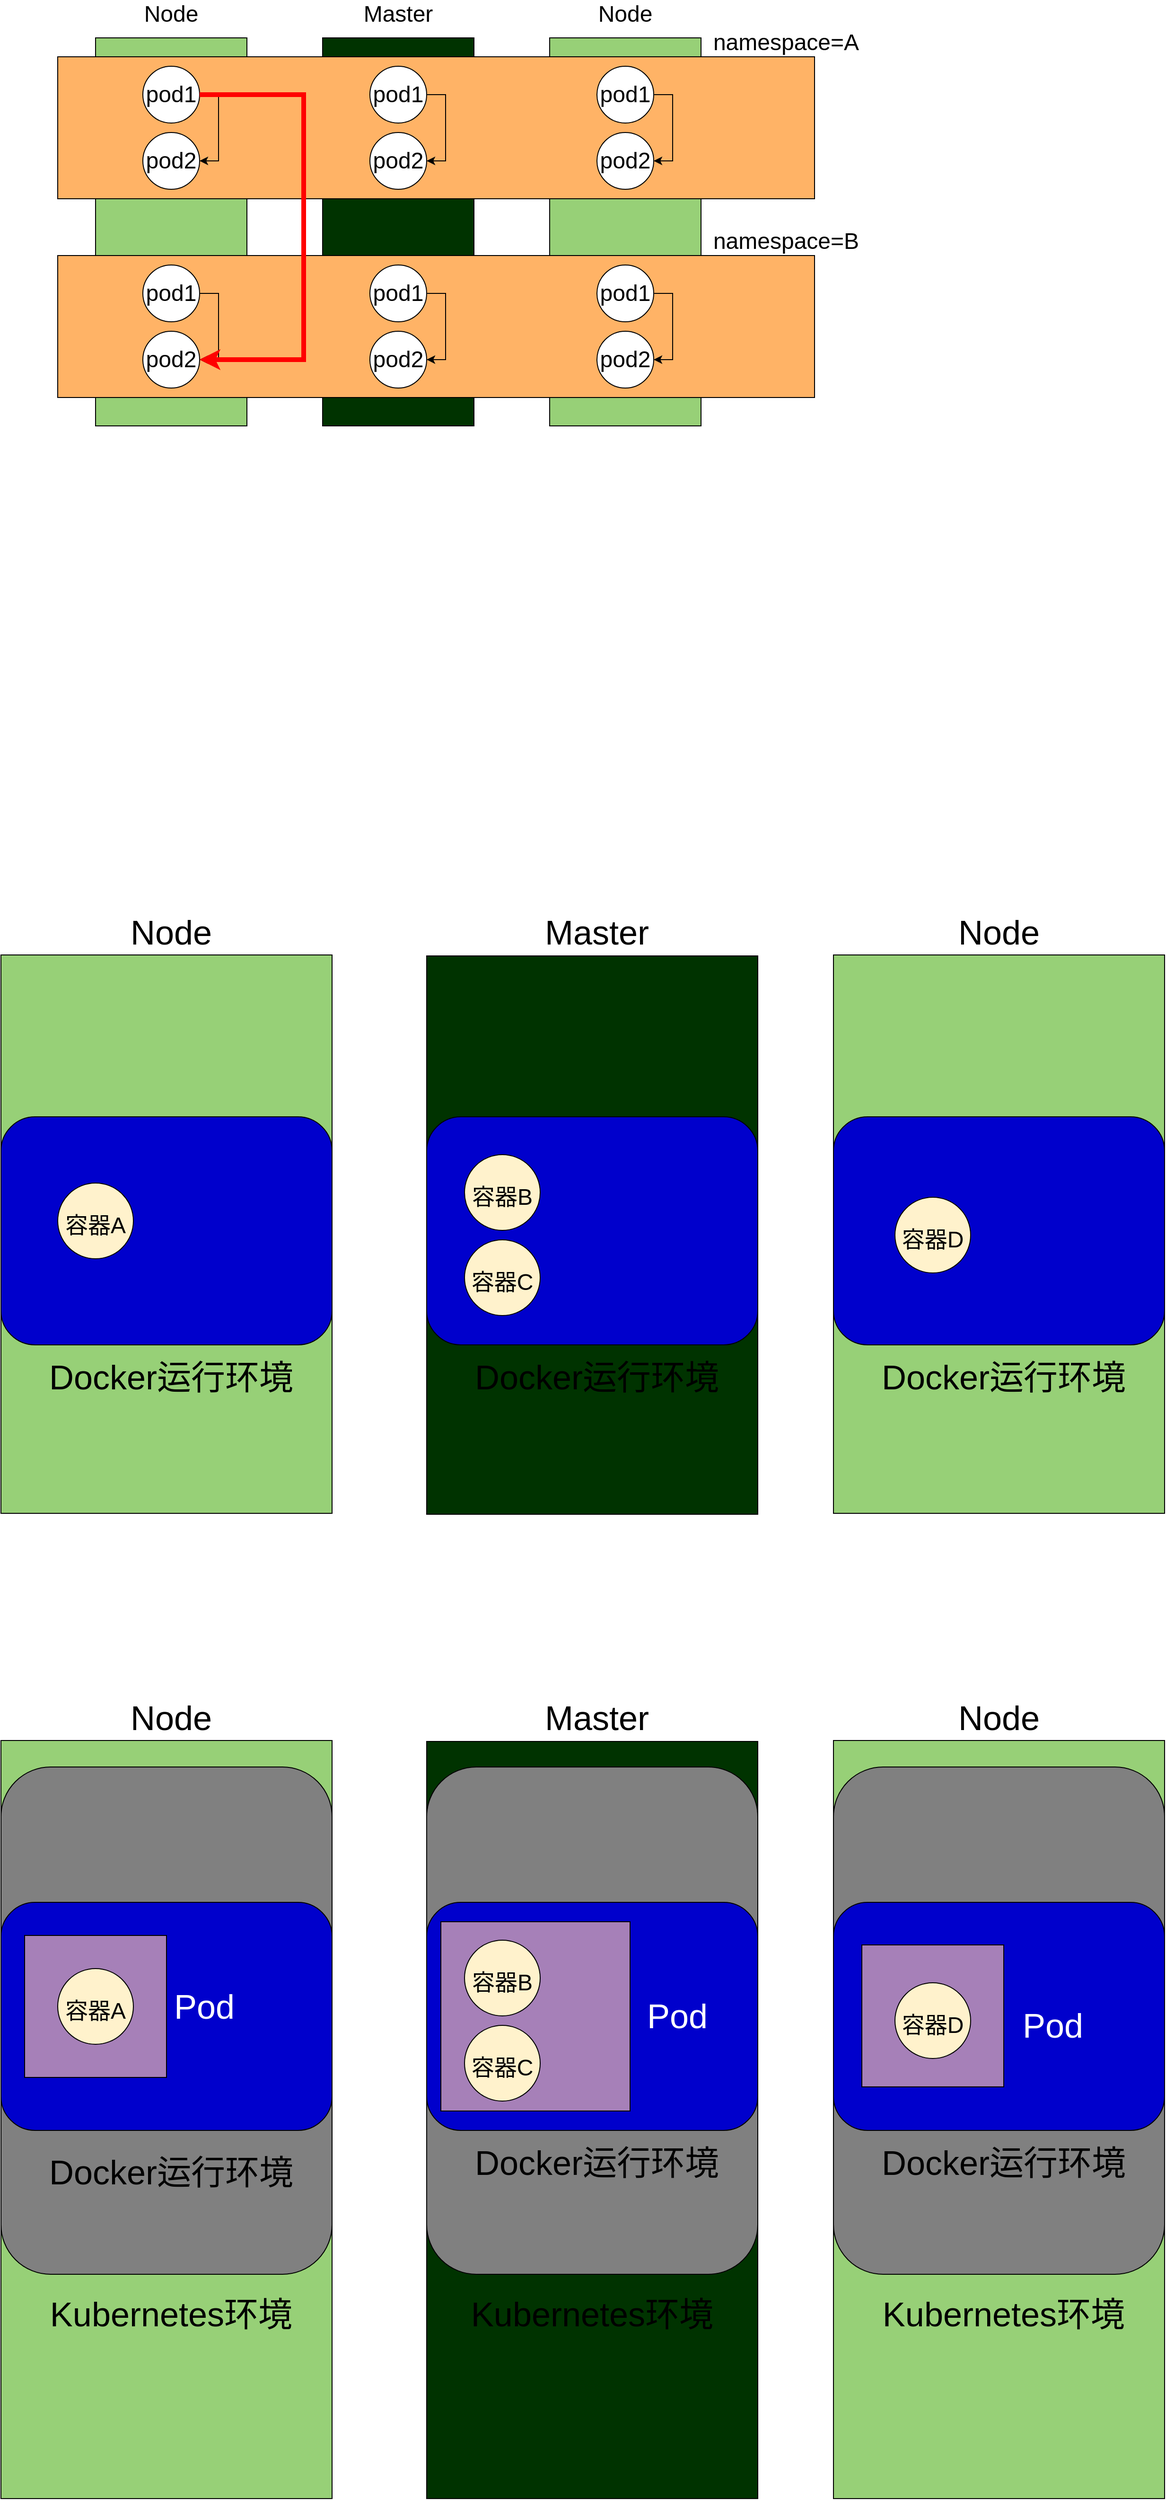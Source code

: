 <mxfile version="20.3.0" type="device"><diagram id="rmiQbkjiQ6N21LgOyDgN" name="第 1 页"><mxGraphModel dx="2095" dy="1393" grid="1" gridSize="10" guides="1" tooltips="1" connect="1" arrows="1" fold="1" page="1" pageScale="1" pageWidth="827" pageHeight="1169" math="0" shadow="0"><root><mxCell id="0"/><mxCell id="1" parent="0"/><mxCell id="IM_3Y2gtbz152d31dZrk-84" value="" style="rounded=0;whiteSpace=wrap;html=1;fillColor=#97D077;" vertex="1" parent="1"><mxGeometry x="520" y="2029" width="350" height="801" as="geometry"/></mxCell><mxCell id="IM_3Y2gtbz152d31dZrk-102" value="" style="rounded=1;whiteSpace=wrap;html=1;fontSize=36;fillColor=#808080;" vertex="1" parent="1"><mxGeometry x="520" y="2057" width="350" height="536" as="geometry"/></mxCell><mxCell id="IM_3Y2gtbz152d31dZrk-86" value="" style="rounded=0;whiteSpace=wrap;html=1;fillColor=#003300;" vertex="1" parent="1"><mxGeometry x="90" y="2030" width="350" height="800" as="geometry"/></mxCell><mxCell id="IM_3Y2gtbz152d31dZrk-101" value="" style="rounded=1;whiteSpace=wrap;html=1;fontSize=36;fillColor=#808080;" vertex="1" parent="1"><mxGeometry x="90" y="2057" width="350" height="536" as="geometry"/></mxCell><mxCell id="IM_3Y2gtbz152d31dZrk-85" value="" style="rounded=0;whiteSpace=wrap;html=1;fillColor=#97D077;" vertex="1" parent="1"><mxGeometry x="-360" y="2029" width="350" height="801" as="geometry"/></mxCell><mxCell id="IM_3Y2gtbz152d31dZrk-100" value="" style="rounded=1;whiteSpace=wrap;html=1;fontSize=36;fillColor=#808080;" vertex="1" parent="1"><mxGeometry x="-360" y="2057" width="350" height="536" as="geometry"/></mxCell><mxCell id="IM_3Y2gtbz152d31dZrk-5" value="" style="rounded=0;whiteSpace=wrap;html=1;fillColor=#97D077;" vertex="1" parent="1"><mxGeometry x="220" y="230" width="160" height="410" as="geometry"/></mxCell><mxCell id="IM_3Y2gtbz152d31dZrk-1" value="" style="rounded=0;whiteSpace=wrap;html=1;fillColor=#97D077;" vertex="1" parent="1"><mxGeometry x="-260" y="230" width="160" height="410" as="geometry"/></mxCell><mxCell id="IM_3Y2gtbz152d31dZrk-4" value="" style="rounded=0;whiteSpace=wrap;html=1;fillColor=#003300;" vertex="1" parent="1"><mxGeometry x="-20" y="230" width="160" height="410" as="geometry"/></mxCell><mxCell id="IM_3Y2gtbz152d31dZrk-17" value="" style="rounded=0;whiteSpace=wrap;html=1;fontSize=24;fillColor=#FFB366;" vertex="1" parent="1"><mxGeometry x="-300" y="250" width="800" height="150" as="geometry"/></mxCell><mxCell id="IM_3Y2gtbz152d31dZrk-6" value="&lt;font style=&quot;font-size: 24px;&quot;&gt;Node&lt;/font&gt;" style="text;html=1;strokeColor=none;fillColor=none;align=center;verticalAlign=middle;whiteSpace=wrap;rounded=0;" vertex="1" parent="1"><mxGeometry x="-210" y="190" width="60" height="30" as="geometry"/></mxCell><mxCell id="IM_3Y2gtbz152d31dZrk-8" value="&lt;font style=&quot;font-size: 24px;&quot;&gt;Master&lt;/font&gt;" style="text;html=1;strokeColor=none;fillColor=none;align=center;verticalAlign=middle;whiteSpace=wrap;rounded=0;" vertex="1" parent="1"><mxGeometry x="30" y="190" width="60" height="30" as="geometry"/></mxCell><mxCell id="IM_3Y2gtbz152d31dZrk-9" value="&lt;font style=&quot;font-size: 24px;&quot;&gt;Node&lt;/font&gt;" style="text;html=1;strokeColor=none;fillColor=none;align=center;verticalAlign=middle;whiteSpace=wrap;rounded=0;" vertex="1" parent="1"><mxGeometry x="270" y="190" width="60" height="30" as="geometry"/></mxCell><mxCell id="IM_3Y2gtbz152d31dZrk-19" style="edgeStyle=orthogonalEdgeStyle;rounded=0;orthogonalLoop=1;jettySize=auto;html=1;exitX=1;exitY=0.5;exitDx=0;exitDy=0;entryX=1;entryY=0.5;entryDx=0;entryDy=0;fontSize=24;" edge="1" parent="1" source="IM_3Y2gtbz152d31dZrk-10" target="IM_3Y2gtbz152d31dZrk-11"><mxGeometry relative="1" as="geometry"/></mxCell><mxCell id="IM_3Y2gtbz152d31dZrk-10" value="pod1" style="ellipse;whiteSpace=wrap;html=1;fontSize=24;" vertex="1" parent="1"><mxGeometry x="-210" y="260" width="60" height="60" as="geometry"/></mxCell><mxCell id="IM_3Y2gtbz152d31dZrk-11" value="pod2" style="ellipse;whiteSpace=wrap;html=1;fontSize=24;" vertex="1" parent="1"><mxGeometry x="-210" y="330" width="60" height="60" as="geometry"/></mxCell><mxCell id="IM_3Y2gtbz152d31dZrk-20" style="edgeStyle=orthogonalEdgeStyle;rounded=0;orthogonalLoop=1;jettySize=auto;html=1;exitX=1;exitY=0.5;exitDx=0;exitDy=0;entryX=1;entryY=0.5;entryDx=0;entryDy=0;fontSize=24;" edge="1" parent="1" source="IM_3Y2gtbz152d31dZrk-12" target="IM_3Y2gtbz152d31dZrk-13"><mxGeometry relative="1" as="geometry"/></mxCell><mxCell id="IM_3Y2gtbz152d31dZrk-12" value="pod1" style="ellipse;whiteSpace=wrap;html=1;fontSize=24;" vertex="1" parent="1"><mxGeometry x="30" y="260" width="60" height="60" as="geometry"/></mxCell><mxCell id="IM_3Y2gtbz152d31dZrk-13" value="pod2" style="ellipse;whiteSpace=wrap;html=1;fontSize=24;" vertex="1" parent="1"><mxGeometry x="30" y="330" width="60" height="60" as="geometry"/></mxCell><mxCell id="IM_3Y2gtbz152d31dZrk-21" style="edgeStyle=orthogonalEdgeStyle;rounded=0;orthogonalLoop=1;jettySize=auto;html=1;exitX=1;exitY=0.5;exitDx=0;exitDy=0;entryX=1;entryY=0.5;entryDx=0;entryDy=0;fontSize=24;" edge="1" parent="1" source="IM_3Y2gtbz152d31dZrk-14" target="IM_3Y2gtbz152d31dZrk-15"><mxGeometry relative="1" as="geometry"/></mxCell><mxCell id="IM_3Y2gtbz152d31dZrk-14" value="pod1" style="ellipse;whiteSpace=wrap;html=1;fontSize=24;" vertex="1" parent="1"><mxGeometry x="270" y="260" width="60" height="60" as="geometry"/></mxCell><mxCell id="IM_3Y2gtbz152d31dZrk-15" value="pod2" style="ellipse;whiteSpace=wrap;html=1;fontSize=24;" vertex="1" parent="1"><mxGeometry x="270" y="330" width="60" height="60" as="geometry"/></mxCell><mxCell id="IM_3Y2gtbz152d31dZrk-18" value="namespace=A" style="text;html=1;strokeColor=none;fillColor=none;align=center;verticalAlign=middle;whiteSpace=wrap;rounded=0;fontSize=24;" vertex="1" parent="1"><mxGeometry x="440" y="220" width="60" height="30" as="geometry"/></mxCell><mxCell id="IM_3Y2gtbz152d31dZrk-23" value="" style="rounded=0;whiteSpace=wrap;html=1;fontSize=24;fillColor=#FFB366;" vertex="1" parent="1"><mxGeometry x="-300" y="460" width="800" height="150" as="geometry"/></mxCell><mxCell id="IM_3Y2gtbz152d31dZrk-24" style="edgeStyle=orthogonalEdgeStyle;rounded=0;orthogonalLoop=1;jettySize=auto;html=1;exitX=1;exitY=0.5;exitDx=0;exitDy=0;entryX=1;entryY=0.5;entryDx=0;entryDy=0;fontSize=24;" edge="1" parent="1" source="IM_3Y2gtbz152d31dZrk-25" target="IM_3Y2gtbz152d31dZrk-26"><mxGeometry relative="1" as="geometry"/></mxCell><mxCell id="IM_3Y2gtbz152d31dZrk-25" value="pod1" style="ellipse;whiteSpace=wrap;html=1;fontSize=24;" vertex="1" parent="1"><mxGeometry x="-210" y="470" width="60" height="60" as="geometry"/></mxCell><mxCell id="IM_3Y2gtbz152d31dZrk-26" value="pod2" style="ellipse;whiteSpace=wrap;html=1;fontSize=24;" vertex="1" parent="1"><mxGeometry x="-210" y="540" width="60" height="60" as="geometry"/></mxCell><mxCell id="IM_3Y2gtbz152d31dZrk-27" style="edgeStyle=orthogonalEdgeStyle;rounded=0;orthogonalLoop=1;jettySize=auto;html=1;exitX=1;exitY=0.5;exitDx=0;exitDy=0;entryX=1;entryY=0.5;entryDx=0;entryDy=0;fontSize=24;" edge="1" parent="1" source="IM_3Y2gtbz152d31dZrk-28" target="IM_3Y2gtbz152d31dZrk-29"><mxGeometry relative="1" as="geometry"/></mxCell><mxCell id="IM_3Y2gtbz152d31dZrk-28" value="pod1" style="ellipse;whiteSpace=wrap;html=1;fontSize=24;" vertex="1" parent="1"><mxGeometry x="30" y="470" width="60" height="60" as="geometry"/></mxCell><mxCell id="IM_3Y2gtbz152d31dZrk-29" value="pod2" style="ellipse;whiteSpace=wrap;html=1;fontSize=24;" vertex="1" parent="1"><mxGeometry x="30" y="540" width="60" height="60" as="geometry"/></mxCell><mxCell id="IM_3Y2gtbz152d31dZrk-30" style="edgeStyle=orthogonalEdgeStyle;rounded=0;orthogonalLoop=1;jettySize=auto;html=1;exitX=1;exitY=0.5;exitDx=0;exitDy=0;entryX=1;entryY=0.5;entryDx=0;entryDy=0;fontSize=24;" edge="1" parent="1" source="IM_3Y2gtbz152d31dZrk-31" target="IM_3Y2gtbz152d31dZrk-32"><mxGeometry relative="1" as="geometry"/></mxCell><mxCell id="IM_3Y2gtbz152d31dZrk-31" value="pod1" style="ellipse;whiteSpace=wrap;html=1;fontSize=24;" vertex="1" parent="1"><mxGeometry x="270" y="470" width="60" height="60" as="geometry"/></mxCell><mxCell id="IM_3Y2gtbz152d31dZrk-32" value="pod2" style="ellipse;whiteSpace=wrap;html=1;fontSize=24;" vertex="1" parent="1"><mxGeometry x="270" y="540" width="60" height="60" as="geometry"/></mxCell><mxCell id="IM_3Y2gtbz152d31dZrk-33" value="namespace=B" style="text;html=1;strokeColor=none;fillColor=none;align=center;verticalAlign=middle;whiteSpace=wrap;rounded=0;fontSize=24;" vertex="1" parent="1"><mxGeometry x="440" y="430" width="60" height="30" as="geometry"/></mxCell><mxCell id="IM_3Y2gtbz152d31dZrk-34" style="edgeStyle=orthogonalEdgeStyle;rounded=0;orthogonalLoop=1;jettySize=auto;html=1;exitX=1;exitY=0.5;exitDx=0;exitDy=0;entryX=1;entryY=0.5;entryDx=0;entryDy=0;fontSize=24;strokeColor=#FF0000;strokeWidth=5;" edge="1" parent="1" source="IM_3Y2gtbz152d31dZrk-10" target="IM_3Y2gtbz152d31dZrk-26"><mxGeometry relative="1" as="geometry"><Array as="points"><mxPoint x="-40" y="290"/><mxPoint x="-40" y="570"/></Array></mxGeometry></mxCell><mxCell id="IM_3Y2gtbz152d31dZrk-36" value="" style="rounded=0;whiteSpace=wrap;html=1;fillColor=#97D077;" vertex="1" parent="1"><mxGeometry x="520" y="1199" width="350" height="590" as="geometry"/></mxCell><mxCell id="IM_3Y2gtbz152d31dZrk-37" value="" style="rounded=0;whiteSpace=wrap;html=1;fillColor=#97D077;" vertex="1" parent="1"><mxGeometry x="-360" y="1199" width="350" height="590" as="geometry"/></mxCell><mxCell id="IM_3Y2gtbz152d31dZrk-38" value="" style="rounded=0;whiteSpace=wrap;html=1;fillColor=#003300;" vertex="1" parent="1"><mxGeometry x="90" y="1200" width="350" height="590" as="geometry"/></mxCell><mxCell id="IM_3Y2gtbz152d31dZrk-40" value="&lt;font style=&quot;font-size: 36px;&quot;&gt;Node&lt;/font&gt;" style="text;html=1;strokeColor=none;fillColor=none;align=center;verticalAlign=middle;whiteSpace=wrap;rounded=0;" vertex="1" parent="1"><mxGeometry x="-210" y="1160" width="60" height="30" as="geometry"/></mxCell><mxCell id="IM_3Y2gtbz152d31dZrk-41" value="&lt;font style=&quot;font-size: 36px;&quot;&gt;Master&lt;/font&gt;" style="text;html=1;strokeColor=none;fillColor=none;align=center;verticalAlign=middle;whiteSpace=wrap;rounded=0;" vertex="1" parent="1"><mxGeometry x="240" y="1160" width="60" height="30" as="geometry"/></mxCell><mxCell id="IM_3Y2gtbz152d31dZrk-42" value="&lt;font style=&quot;font-size: 36px;&quot;&gt;Node&lt;/font&gt;" style="text;html=1;strokeColor=none;fillColor=none;align=center;verticalAlign=middle;whiteSpace=wrap;rounded=0;" vertex="1" parent="1"><mxGeometry x="665" y="1160" width="60" height="30" as="geometry"/></mxCell><mxCell id="IM_3Y2gtbz152d31dZrk-68" value="" style="rounded=1;whiteSpace=wrap;html=1;fontSize=36;fillColor=#0000CC;" vertex="1" parent="1"><mxGeometry x="-360" y="1370" width="350" height="241" as="geometry"/></mxCell><mxCell id="IM_3Y2gtbz152d31dZrk-69" value="&lt;span style=&quot;font-size: 36px;&quot;&gt;Docker运行环境&lt;/span&gt;" style="text;html=1;strokeColor=none;fillColor=none;align=center;verticalAlign=middle;whiteSpace=wrap;rounded=0;" vertex="1" parent="1"><mxGeometry x="-340" y="1580" width="320" height="130" as="geometry"/></mxCell><mxCell id="IM_3Y2gtbz152d31dZrk-71" value="&lt;span style=&quot;font-size: 36px;&quot;&gt;Docker运行环境&lt;/span&gt;" style="text;html=1;strokeColor=none;fillColor=none;align=center;verticalAlign=middle;whiteSpace=wrap;rounded=0;" vertex="1" parent="1"><mxGeometry x="110" y="1580" width="320" height="130" as="geometry"/></mxCell><mxCell id="IM_3Y2gtbz152d31dZrk-73" value="&lt;span style=&quot;font-size: 36px;&quot;&gt;Docker运行环境&lt;/span&gt;" style="text;html=1;strokeColor=none;fillColor=none;align=center;verticalAlign=middle;whiteSpace=wrap;rounded=0;" vertex="1" parent="1"><mxGeometry x="540" y="1580" width="320" height="130" as="geometry"/></mxCell><mxCell id="IM_3Y2gtbz152d31dZrk-74" value="&lt;font style=&quot;font-size: 24px;&quot;&gt;容器A&lt;/font&gt;" style="ellipse;whiteSpace=wrap;html=1;aspect=fixed;fontSize=36;fillColor=#FFF2CC;" vertex="1" parent="1"><mxGeometry x="-300" y="1440" width="80" height="80" as="geometry"/></mxCell><mxCell id="IM_3Y2gtbz152d31dZrk-77" value="" style="rounded=1;whiteSpace=wrap;html=1;fontSize=36;fillColor=#0000CC;" vertex="1" parent="1"><mxGeometry x="90" y="1370" width="350" height="241" as="geometry"/></mxCell><mxCell id="IM_3Y2gtbz152d31dZrk-78" value="" style="rounded=1;whiteSpace=wrap;html=1;fontSize=36;fillColor=#0000CC;" vertex="1" parent="1"><mxGeometry x="520" y="1370" width="350" height="241" as="geometry"/></mxCell><mxCell id="IM_3Y2gtbz152d31dZrk-79" value="&lt;font style=&quot;font-size: 24px;&quot;&gt;容器B&lt;/font&gt;" style="ellipse;whiteSpace=wrap;html=1;aspect=fixed;fontSize=36;fillColor=#FFF2CC;" vertex="1" parent="1"><mxGeometry x="130" y="1410" width="80" height="80" as="geometry"/></mxCell><mxCell id="IM_3Y2gtbz152d31dZrk-81" value="&lt;font style=&quot;font-size: 24px;&quot;&gt;容器C&lt;/font&gt;" style="ellipse;whiteSpace=wrap;html=1;aspect=fixed;fontSize=36;fillColor=#FFF2CC;" vertex="1" parent="1"><mxGeometry x="130" y="1500" width="80" height="80" as="geometry"/></mxCell><mxCell id="IM_3Y2gtbz152d31dZrk-83" value="&lt;font style=&quot;font-size: 24px;&quot;&gt;容器D&lt;/font&gt;" style="ellipse;whiteSpace=wrap;html=1;aspect=fixed;fontSize=36;fillColor=#FFF2CC;" vertex="1" parent="1"><mxGeometry x="585" y="1455" width="80" height="80" as="geometry"/></mxCell><mxCell id="IM_3Y2gtbz152d31dZrk-87" value="&lt;font style=&quot;font-size: 36px;&quot;&gt;Node&lt;/font&gt;" style="text;html=1;strokeColor=none;fillColor=none;align=center;verticalAlign=middle;whiteSpace=wrap;rounded=0;" vertex="1" parent="1"><mxGeometry x="-210" y="1990" width="60" height="30" as="geometry"/></mxCell><mxCell id="IM_3Y2gtbz152d31dZrk-88" value="&lt;font style=&quot;font-size: 36px;&quot;&gt;Master&lt;/font&gt;" style="text;html=1;strokeColor=none;fillColor=none;align=center;verticalAlign=middle;whiteSpace=wrap;rounded=0;" vertex="1" parent="1"><mxGeometry x="240" y="1990" width="60" height="30" as="geometry"/></mxCell><mxCell id="IM_3Y2gtbz152d31dZrk-89" value="&lt;font style=&quot;font-size: 36px;&quot;&gt;Node&lt;/font&gt;" style="text;html=1;strokeColor=none;fillColor=none;align=center;verticalAlign=middle;whiteSpace=wrap;rounded=0;" vertex="1" parent="1"><mxGeometry x="665" y="1990" width="60" height="30" as="geometry"/></mxCell><mxCell id="IM_3Y2gtbz152d31dZrk-90" value="" style="rounded=1;whiteSpace=wrap;html=1;fontSize=36;fillColor=#0000CC;" vertex="1" parent="1"><mxGeometry x="-360" y="2200" width="350" height="241" as="geometry"/></mxCell><mxCell id="IM_3Y2gtbz152d31dZrk-91" value="&lt;span style=&quot;font-size: 36px;&quot;&gt;Docker运行环境&lt;/span&gt;" style="text;html=1;strokeColor=none;fillColor=none;align=center;verticalAlign=middle;whiteSpace=wrap;rounded=0;" vertex="1" parent="1"><mxGeometry x="-340" y="2420" width="320" height="130" as="geometry"/></mxCell><mxCell id="IM_3Y2gtbz152d31dZrk-92" value="&lt;span style=&quot;font-size: 36px;&quot;&gt;Docker运行环境&lt;/span&gt;" style="text;html=1;strokeColor=none;fillColor=none;align=center;verticalAlign=middle;whiteSpace=wrap;rounded=0;" vertex="1" parent="1"><mxGeometry x="110" y="2410" width="320" height="130" as="geometry"/></mxCell><mxCell id="IM_3Y2gtbz152d31dZrk-93" value="&lt;span style=&quot;font-size: 36px;&quot;&gt;Docker运行环境&lt;/span&gt;" style="text;html=1;strokeColor=none;fillColor=none;align=center;verticalAlign=middle;whiteSpace=wrap;rounded=0;" vertex="1" parent="1"><mxGeometry x="540" y="2410" width="320" height="130" as="geometry"/></mxCell><mxCell id="IM_3Y2gtbz152d31dZrk-95" value="" style="rounded=1;whiteSpace=wrap;html=1;fontSize=36;fillColor=#0000CC;" vertex="1" parent="1"><mxGeometry x="90" y="2200" width="350" height="241" as="geometry"/></mxCell><mxCell id="IM_3Y2gtbz152d31dZrk-96" value="" style="rounded=1;whiteSpace=wrap;html=1;fontSize=36;fillColor=#0000CC;" vertex="1" parent="1"><mxGeometry x="520" y="2200" width="350" height="241" as="geometry"/></mxCell><mxCell id="IM_3Y2gtbz152d31dZrk-103" value="&lt;span style=&quot;font-size: 36px;&quot;&gt;Kubernetes环境&lt;/span&gt;" style="text;html=1;strokeColor=none;fillColor=none;align=center;verticalAlign=middle;whiteSpace=wrap;rounded=0;" vertex="1" parent="1"><mxGeometry x="-340" y="2570" width="320" height="130" as="geometry"/></mxCell><mxCell id="IM_3Y2gtbz152d31dZrk-108" value="" style="whiteSpace=wrap;html=1;aspect=fixed;fontSize=24;fillColor=#A680B8;" vertex="1" parent="1"><mxGeometry x="-335" y="2235" width="150" height="150" as="geometry"/></mxCell><mxCell id="IM_3Y2gtbz152d31dZrk-104" value="&lt;span style=&quot;font-size: 36px;&quot;&gt;Kubernetes环境&lt;/span&gt;" style="text;html=1;strokeColor=none;fillColor=none;align=center;verticalAlign=middle;whiteSpace=wrap;rounded=0;" vertex="1" parent="1"><mxGeometry x="105" y="2570" width="320" height="130" as="geometry"/></mxCell><mxCell id="IM_3Y2gtbz152d31dZrk-105" value="&lt;span style=&quot;font-size: 36px;&quot;&gt;Kubernetes环境&lt;/span&gt;" style="text;html=1;strokeColor=none;fillColor=none;align=center;verticalAlign=middle;whiteSpace=wrap;rounded=0;" vertex="1" parent="1"><mxGeometry x="540" y="2570" width="320" height="130" as="geometry"/></mxCell><mxCell id="IM_3Y2gtbz152d31dZrk-94" value="&lt;font style=&quot;font-size: 24px;&quot;&gt;容器A&lt;/font&gt;" style="ellipse;whiteSpace=wrap;html=1;aspect=fixed;fontSize=36;fillColor=#FFF2CC;" vertex="1" parent="1"><mxGeometry x="-300" y="2270" width="80" height="80" as="geometry"/></mxCell><mxCell id="IM_3Y2gtbz152d31dZrk-109" value="&lt;span style=&quot;font-size: 36px;&quot;&gt;&lt;font color=&quot;#ffffff&quot;&gt;Pod&lt;/font&gt;&lt;/span&gt;" style="text;html=1;strokeColor=none;fillColor=none;align=center;verticalAlign=middle;whiteSpace=wrap;rounded=0;" vertex="1" parent="1"><mxGeometry x="-220" y="2265" width="150" height="90" as="geometry"/></mxCell><mxCell id="IM_3Y2gtbz152d31dZrk-110" value="" style="whiteSpace=wrap;html=1;aspect=fixed;fontSize=24;fillColor=#A680B8;" vertex="1" parent="1"><mxGeometry x="105" y="2220.5" width="200" height="200" as="geometry"/></mxCell><mxCell id="IM_3Y2gtbz152d31dZrk-98" value="&lt;font style=&quot;font-size: 24px;&quot;&gt;容器C&lt;/font&gt;" style="ellipse;whiteSpace=wrap;html=1;aspect=fixed;fontSize=36;fillColor=#FFF2CC;" vertex="1" parent="1"><mxGeometry x="130" y="2330" width="80" height="80" as="geometry"/></mxCell><mxCell id="IM_3Y2gtbz152d31dZrk-97" value="&lt;font style=&quot;font-size: 24px;&quot;&gt;容器B&lt;/font&gt;" style="ellipse;whiteSpace=wrap;html=1;aspect=fixed;fontSize=36;fillColor=#FFF2CC;" vertex="1" parent="1"><mxGeometry x="130" y="2240" width="80" height="80" as="geometry"/></mxCell><mxCell id="IM_3Y2gtbz152d31dZrk-111" value="&lt;span style=&quot;font-size: 36px;&quot;&gt;&lt;font color=&quot;#ffffff&quot;&gt;Pod&lt;/font&gt;&lt;/span&gt;" style="text;html=1;strokeColor=none;fillColor=none;align=center;verticalAlign=middle;whiteSpace=wrap;rounded=0;" vertex="1" parent="1"><mxGeometry x="280" y="2275" width="150" height="90" as="geometry"/></mxCell><mxCell id="IM_3Y2gtbz152d31dZrk-112" value="" style="whiteSpace=wrap;html=1;aspect=fixed;fontSize=24;fillColor=#A680B8;" vertex="1" parent="1"><mxGeometry x="550" y="2245" width="150" height="150" as="geometry"/></mxCell><mxCell id="IM_3Y2gtbz152d31dZrk-99" value="&lt;font style=&quot;font-size: 24px;&quot;&gt;容器D&lt;/font&gt;" style="ellipse;whiteSpace=wrap;html=1;aspect=fixed;fontSize=36;fillColor=#FFF2CC;" vertex="1" parent="1"><mxGeometry x="585" y="2285" width="80" height="80" as="geometry"/></mxCell><mxCell id="IM_3Y2gtbz152d31dZrk-113" value="&lt;span style=&quot;font-size: 36px;&quot;&gt;&lt;font color=&quot;#ffffff&quot;&gt;Pod&lt;/font&gt;&lt;/span&gt;" style="text;html=1;strokeColor=none;fillColor=none;align=center;verticalAlign=middle;whiteSpace=wrap;rounded=0;" vertex="1" parent="1"><mxGeometry x="677" y="2285" width="150" height="90" as="geometry"/></mxCell></root></mxGraphModel></diagram></mxfile>